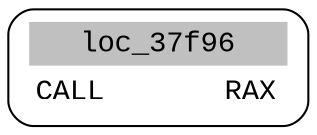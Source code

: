 digraph asm_graph {
1941 [
shape="Mrecord" fontname="Courier New"label =<<table border="0" cellborder="0" cellpadding="3"><tr><td align="center" colspan="2" bgcolor="grey">loc_37f96</td></tr><tr><td align="left">CALL       RAX</td></tr></table>> ];
}